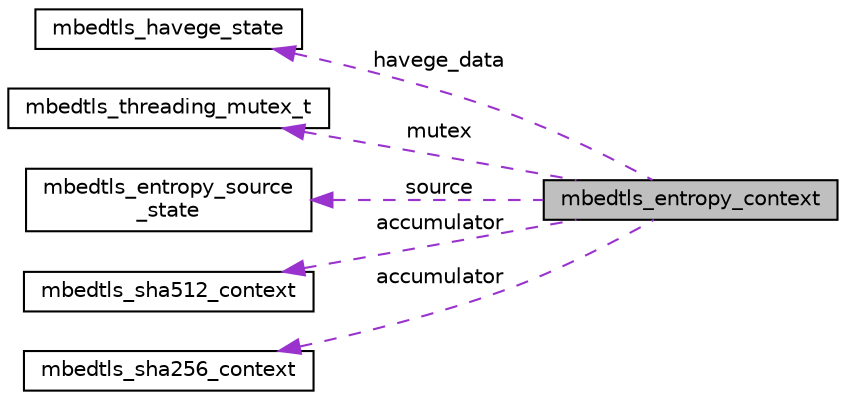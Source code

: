 digraph "mbedtls_entropy_context"
{
 // LATEX_PDF_SIZE
  edge [fontname="Helvetica",fontsize="10",labelfontname="Helvetica",labelfontsize="10"];
  node [fontname="Helvetica",fontsize="10",shape=record];
  rankdir="LR";
  Node1 [label="mbedtls_entropy_context",height=0.2,width=0.4,color="black", fillcolor="grey75", style="filled", fontcolor="black",tooltip="Entropy context structure."];
  Node2 -> Node1 [dir="back",color="darkorchid3",fontsize="10",style="dashed",label=" havege_data" ,fontname="Helvetica"];
  Node2 [label="mbedtls_havege_state",height=0.2,width=0.4,color="black", fillcolor="white", style="filled",URL="$dc/dbb/structmbedtls__havege__state.html",tooltip="HAVEGE state structure."];
  Node3 -> Node1 [dir="back",color="darkorchid3",fontsize="10",style="dashed",label=" mutex" ,fontname="Helvetica"];
  Node3 [label="mbedtls_threading_mutex_t",height=0.2,width=0.4,color="black", fillcolor="white", style="filled",URL="$d8/de3/structmbedtls__threading__mutex__t.html",tooltip=" "];
  Node4 -> Node1 [dir="back",color="darkorchid3",fontsize="10",style="dashed",label=" source" ,fontname="Helvetica"];
  Node4 [label="mbedtls_entropy_source\l_state",height=0.2,width=0.4,color="black", fillcolor="white", style="filled",URL="$de/d4a/structmbedtls__entropy__source__state.html",tooltip="Entropy source state."];
  Node5 -> Node1 [dir="back",color="darkorchid3",fontsize="10",style="dashed",label=" accumulator" ,fontname="Helvetica"];
  Node5 [label="mbedtls_sha512_context",height=0.2,width=0.4,color="black", fillcolor="white", style="filled",URL="$db/dc2/structmbedtls__sha512__context.html",tooltip="The SHA-512 context structure."];
  Node6 -> Node1 [dir="back",color="darkorchid3",fontsize="10",style="dashed",label=" accumulator" ,fontname="Helvetica"];
  Node6 [label="mbedtls_sha256_context",height=0.2,width=0.4,color="black", fillcolor="white", style="filled",URL="$de/df3/structmbedtls__sha256__context.html",tooltip="The SHA-256 context structure."];
}
